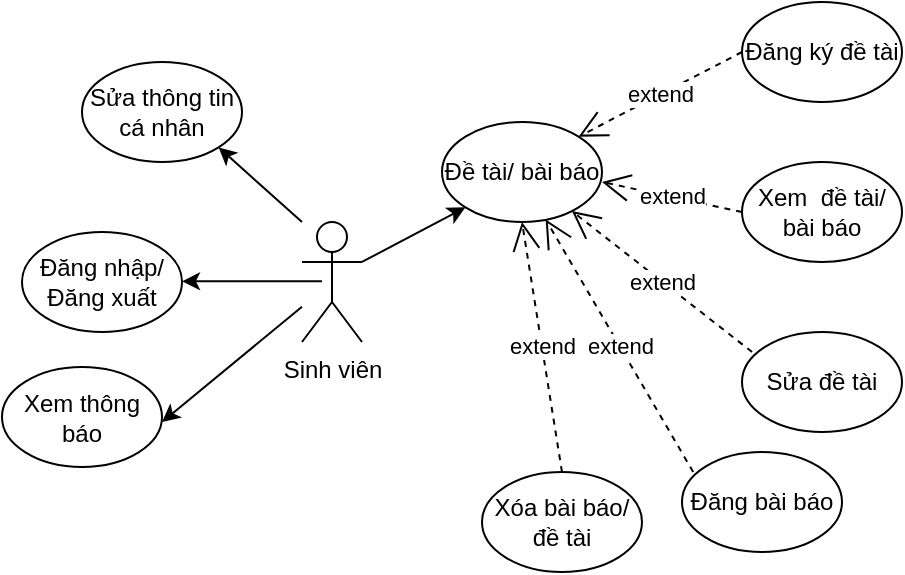 <mxfile version="25.0.3" pages="2">
  <diagram name="Page-1" id="LuKG0nvg6y8eXmbU_TSD">
    <mxGraphModel dx="2391" dy="1103" grid="1" gridSize="10" guides="1" tooltips="1" connect="1" arrows="1" fold="1" page="1" pageScale="1" pageWidth="850" pageHeight="1100" math="0" shadow="0">
      <root>
        <mxCell id="0" />
        <mxCell id="1" parent="0" />
        <mxCell id="9Q6M9egjWgZ-Fv7hqC8X-3" value="Sinh viên" style="shape=umlActor;verticalLabelPosition=bottom;verticalAlign=top;html=1;outlineConnect=0;" parent="1" vertex="1">
          <mxGeometry x="180" y="115" width="30" height="60" as="geometry" />
        </mxCell>
        <mxCell id="9Q6M9egjWgZ-Fv7hqC8X-5" value="Sửa thông tin cá nhân" style="ellipse;whiteSpace=wrap;html=1;" parent="1" vertex="1">
          <mxGeometry x="70" y="35" width="80" height="50" as="geometry" />
        </mxCell>
        <mxCell id="9Q6M9egjWgZ-Fv7hqC8X-6" value="Đăng nhập/ Đăng xuất" style="ellipse;whiteSpace=wrap;html=1;" parent="1" vertex="1">
          <mxGeometry x="40" y="120" width="80" height="50" as="geometry" />
        </mxCell>
        <mxCell id="9Q6M9egjWgZ-Fv7hqC8X-8" value="Xem thông báo" style="ellipse;whiteSpace=wrap;html=1;" parent="1" vertex="1">
          <mxGeometry x="30" y="187.5" width="80" height="50" as="geometry" />
        </mxCell>
        <mxCell id="9Q6M9egjWgZ-Fv7hqC8X-9" value="Đề tài/ bài báo" style="ellipse;whiteSpace=wrap;html=1;" parent="1" vertex="1">
          <mxGeometry x="250" y="65" width="80" height="50" as="geometry" />
        </mxCell>
        <mxCell id="9Q6M9egjWgZ-Fv7hqC8X-10" value="Đăng ký đề tài" style="ellipse;whiteSpace=wrap;html=1;" parent="1" vertex="1">
          <mxGeometry x="400" y="5" width="80" height="50" as="geometry" />
        </mxCell>
        <mxCell id="9Q6M9egjWgZ-Fv7hqC8X-11" value="Xem&amp;nbsp; đề tài/ bài báo" style="ellipse;whiteSpace=wrap;html=1;" parent="1" vertex="1">
          <mxGeometry x="400" y="85" width="80" height="50" as="geometry" />
        </mxCell>
        <mxCell id="9Q6M9egjWgZ-Fv7hqC8X-12" value="Sửa đề tài" style="ellipse;whiteSpace=wrap;html=1;" parent="1" vertex="1">
          <mxGeometry x="400" y="170" width="80" height="50" as="geometry" />
        </mxCell>
        <mxCell id="9Q6M9egjWgZ-Fv7hqC8X-16" value="" style="endArrow=classic;html=1;rounded=0;exitX=1;exitY=0.333;exitDx=0;exitDy=0;exitPerimeter=0;entryX=0;entryY=1;entryDx=0;entryDy=0;" parent="1" source="9Q6M9egjWgZ-Fv7hqC8X-3" target="9Q6M9egjWgZ-Fv7hqC8X-9" edge="1">
          <mxGeometry width="50" height="50" relative="1" as="geometry">
            <mxPoint x="210" y="170" as="sourcePoint" />
            <mxPoint x="290" y="100" as="targetPoint" />
          </mxGeometry>
        </mxCell>
        <mxCell id="9Q6M9egjWgZ-Fv7hqC8X-21" value="" style="endArrow=classic;html=1;rounded=0;" parent="1" source="9Q6M9egjWgZ-Fv7hqC8X-3" edge="1">
          <mxGeometry width="50" height="50" relative="1" as="geometry">
            <mxPoint x="180" y="155" as="sourcePoint" />
            <mxPoint x="110" y="215" as="targetPoint" />
          </mxGeometry>
        </mxCell>
        <mxCell id="9Q6M9egjWgZ-Fv7hqC8X-22" value="" style="endArrow=classic;html=1;rounded=0;entryX=1;entryY=1;entryDx=0;entryDy=0;" parent="1" target="9Q6M9egjWgZ-Fv7hqC8X-5" edge="1">
          <mxGeometry width="50" height="50" relative="1" as="geometry">
            <mxPoint x="180" y="115" as="sourcePoint" />
            <mxPoint x="140" y="85" as="targetPoint" />
          </mxGeometry>
        </mxCell>
        <mxCell id="9Q6M9egjWgZ-Fv7hqC8X-23" value="" style="endArrow=classic;html=1;rounded=0;" parent="1" edge="1">
          <mxGeometry width="50" height="50" relative="1" as="geometry">
            <mxPoint x="190" y="144.66" as="sourcePoint" />
            <mxPoint x="120" y="144.66" as="targetPoint" />
          </mxGeometry>
        </mxCell>
        <mxCell id="9Q6M9egjWgZ-Fv7hqC8X-24" value="extend" style="endArrow=open;endSize=12;dashed=1;html=1;rounded=0;exitX=0.063;exitY=0.2;exitDx=0;exitDy=0;exitPerimeter=0;" parent="1" source="9Q6M9egjWgZ-Fv7hqC8X-12" target="9Q6M9egjWgZ-Fv7hqC8X-9" edge="1">
          <mxGeometry width="160" relative="1" as="geometry">
            <mxPoint x="365" y="165" as="sourcePoint" />
            <mxPoint x="295" y="115" as="targetPoint" />
          </mxGeometry>
        </mxCell>
        <mxCell id="9Q6M9egjWgZ-Fv7hqC8X-25" value="extend" style="endArrow=open;endSize=12;dashed=1;html=1;rounded=0;entryX=1;entryY=0;entryDx=0;entryDy=0;exitX=0;exitY=0.5;exitDx=0;exitDy=0;" parent="1" source="9Q6M9egjWgZ-Fv7hqC8X-10" target="9Q6M9egjWgZ-Fv7hqC8X-9" edge="1">
          <mxGeometry width="160" relative="1" as="geometry">
            <mxPoint x="370" y="55" as="sourcePoint" />
            <mxPoint x="290" y="95" as="targetPoint" />
          </mxGeometry>
        </mxCell>
        <mxCell id="9Q6M9egjWgZ-Fv7hqC8X-26" value="extend" style="endArrow=open;endSize=12;dashed=1;html=1;rounded=0;exitX=0;exitY=0.5;exitDx=0;exitDy=0;" parent="1" source="9Q6M9egjWgZ-Fv7hqC8X-11" edge="1">
          <mxGeometry width="160" relative="1" as="geometry">
            <mxPoint x="405" y="195" as="sourcePoint" />
            <mxPoint x="330" y="95" as="targetPoint" />
          </mxGeometry>
        </mxCell>
        <mxCell id="9Q6M9egjWgZ-Fv7hqC8X-82" value="extend" style="endArrow=open;endSize=12;dashed=1;html=1;rounded=0;entryX=0.648;entryY=0.974;entryDx=0;entryDy=0;entryPerimeter=0;exitX=0.07;exitY=0.2;exitDx=0;exitDy=0;exitPerimeter=0;" parent="1" source="9Q6M9egjWgZ-Fv7hqC8X-83" target="9Q6M9egjWgZ-Fv7hqC8X-9" edge="1">
          <mxGeometry width="160" relative="1" as="geometry">
            <mxPoint x="370" y="240" as="sourcePoint" />
            <mxPoint x="270" y="130" as="targetPoint" />
          </mxGeometry>
        </mxCell>
        <mxCell id="9Q6M9egjWgZ-Fv7hqC8X-83" value="Đăng bài báo" style="ellipse;whiteSpace=wrap;html=1;" parent="1" vertex="1">
          <mxGeometry x="370" y="230" width="80" height="50" as="geometry" />
        </mxCell>
        <mxCell id="9Q6M9egjWgZ-Fv7hqC8X-84" value="Xóa bài báo/ đề tài" style="ellipse;whiteSpace=wrap;html=1;" parent="1" vertex="1">
          <mxGeometry x="270" y="240" width="80" height="50" as="geometry" />
        </mxCell>
        <mxCell id="9Q6M9egjWgZ-Fv7hqC8X-85" value="extend" style="endArrow=open;endSize=12;dashed=1;html=1;rounded=0;entryX=0.5;entryY=1;entryDx=0;entryDy=0;exitX=0.5;exitY=0;exitDx=0;exitDy=0;" parent="1" source="9Q6M9egjWgZ-Fv7hqC8X-84" target="9Q6M9egjWgZ-Fv7hqC8X-9" edge="1">
          <mxGeometry width="160" relative="1" as="geometry">
            <mxPoint x="367" y="248" as="sourcePoint" />
            <mxPoint x="273" y="120" as="targetPoint" />
          </mxGeometry>
        </mxCell>
      </root>
    </mxGraphModel>
  </diagram>
  <diagram id="69wECQDE67QujWCm17ky" name="Page-2">
    <mxGraphModel dx="1395" dy="643" grid="1" gridSize="10" guides="1" tooltips="1" connect="1" arrows="1" fold="1" page="1" pageScale="1" pageWidth="850" pageHeight="1100" math="0" shadow="0">
      <root>
        <mxCell id="0" />
        <mxCell id="1" parent="0" />
        <mxCell id="qOkqv1ee3sYDBOUJz5UH-1" value="admin" style="shape=umlActor;verticalLabelPosition=bottom;verticalAlign=top;html=1;outlineConnect=0;" vertex="1" parent="1">
          <mxGeometry x="290" y="360" width="30" height="60" as="geometry" />
        </mxCell>
        <mxCell id="qOkqv1ee3sYDBOUJz5UH-2" value="Đăng nhập/ Đăng xuất" style="ellipse;whiteSpace=wrap;html=1;" vertex="1" parent="1">
          <mxGeometry x="120" y="320" width="80" height="50" as="geometry" />
        </mxCell>
        <mxCell id="qOkqv1ee3sYDBOUJz5UH-3" value="Sửa thông tin cá nhân" style="ellipse;whiteSpace=wrap;html=1;" vertex="1" parent="1">
          <mxGeometry x="85" y="205" width="150" height="50" as="geometry" />
        </mxCell>
        <mxCell id="qOkqv1ee3sYDBOUJz5UH-4" value="Quản lý user" style="ellipse;whiteSpace=wrap;html=1;" vertex="1" parent="1">
          <mxGeometry x="250" y="480" width="80" height="50" as="geometry" />
        </mxCell>
        <mxCell id="qOkqv1ee3sYDBOUJz5UH-5" value="Thêm user" style="ellipse;whiteSpace=wrap;html=1;" vertex="1" parent="1">
          <mxGeometry x="140" y="610" width="80" height="50" as="geometry" />
        </mxCell>
        <mxCell id="qOkqv1ee3sYDBOUJz5UH-6" value="Sửa user" style="ellipse;whiteSpace=wrap;html=1;" vertex="1" parent="1">
          <mxGeometry x="250" y="610" width="80" height="50" as="geometry" />
        </mxCell>
        <mxCell id="qOkqv1ee3sYDBOUJz5UH-7" value="Xóa user" style="ellipse;whiteSpace=wrap;html=1;" vertex="1" parent="1">
          <mxGeometry x="360" y="610" width="80" height="50" as="geometry" />
        </mxCell>
        <mxCell id="qOkqv1ee3sYDBOUJz5UH-8" value="Xem user" style="ellipse;whiteSpace=wrap;html=1;" vertex="1" parent="1">
          <mxGeometry x="30" y="610" width="80" height="50" as="geometry" />
        </mxCell>
        <mxCell id="qOkqv1ee3sYDBOUJz5UH-9" value="extend" style="endArrow=open;endSize=12;dashed=1;html=1;rounded=0;exitX=0.5;exitY=0;exitDx=0;exitDy=0;entryX=0;entryY=0.5;entryDx=0;entryDy=0;" edge="1" parent="1" source="qOkqv1ee3sYDBOUJz5UH-8" target="qOkqv1ee3sYDBOUJz5UH-4">
          <mxGeometry width="160" relative="1" as="geometry">
            <mxPoint x="165" y="470" as="sourcePoint" />
            <mxPoint x="50" y="490" as="targetPoint" />
          </mxGeometry>
        </mxCell>
        <mxCell id="qOkqv1ee3sYDBOUJz5UH-10" value="extend" style="endArrow=open;endSize=12;dashed=1;html=1;rounded=0;exitX=0.5;exitY=0;exitDx=0;exitDy=0;entryX=0;entryY=1;entryDx=0;entryDy=0;" edge="1" parent="1" target="qOkqv1ee3sYDBOUJz5UH-4">
          <mxGeometry width="160" relative="1" as="geometry">
            <mxPoint x="180" y="610" as="sourcePoint" />
            <mxPoint x="360" y="505" as="targetPoint" />
          </mxGeometry>
        </mxCell>
        <mxCell id="qOkqv1ee3sYDBOUJz5UH-11" value="extend" style="endArrow=open;endSize=12;dashed=1;html=1;rounded=0;exitX=0.5;exitY=0;exitDx=0;exitDy=0;entryX=0.403;entryY=0.99;entryDx=0;entryDy=0;entryPerimeter=0;" edge="1" parent="1" source="qOkqv1ee3sYDBOUJz5UH-6" target="qOkqv1ee3sYDBOUJz5UH-4">
          <mxGeometry width="160" relative="1" as="geometry">
            <mxPoint x="90" y="630" as="sourcePoint" />
            <mxPoint x="270" y="525" as="targetPoint" />
          </mxGeometry>
        </mxCell>
        <mxCell id="qOkqv1ee3sYDBOUJz5UH-12" value="extend" style="endArrow=open;endSize=12;dashed=1;html=1;rounded=0;exitX=0.5;exitY=0;exitDx=0;exitDy=0;entryX=0.403;entryY=0.99;entryDx=0;entryDy=0;entryPerimeter=0;" edge="1" parent="1" source="qOkqv1ee3sYDBOUJz5UH-7">
          <mxGeometry width="160" relative="1" as="geometry">
            <mxPoint x="338" y="590" as="sourcePoint" />
            <mxPoint x="330" y="510" as="targetPoint" />
          </mxGeometry>
        </mxCell>
        <mxCell id="qOkqv1ee3sYDBOUJz5UH-13" value="" style="endArrow=classic;html=1;rounded=0;entryX=1.02;entryY=0.654;entryDx=0;entryDy=0;entryPerimeter=0;" edge="1" parent="1" source="qOkqv1ee3sYDBOUJz5UH-1" target="qOkqv1ee3sYDBOUJz5UH-3">
          <mxGeometry width="50" height="50" relative="1" as="geometry">
            <mxPoint x="260" y="340" as="sourcePoint" />
            <mxPoint x="300" y="320" as="targetPoint" />
          </mxGeometry>
        </mxCell>
        <mxCell id="qOkqv1ee3sYDBOUJz5UH-14" value="" style="endArrow=classic;html=1;rounded=0;entryX=1.026;entryY=0.574;entryDx=0;entryDy=0;entryPerimeter=0;exitX=0;exitY=0.333;exitDx=0;exitDy=0;exitPerimeter=0;" edge="1" parent="1" source="qOkqv1ee3sYDBOUJz5UH-1" target="qOkqv1ee3sYDBOUJz5UH-2">
          <mxGeometry width="50" height="50" relative="1" as="geometry">
            <mxPoint x="278" y="420" as="sourcePoint" />
            <mxPoint x="200" y="305" as="targetPoint" />
          </mxGeometry>
        </mxCell>
        <mxCell id="qOkqv1ee3sYDBOUJz5UH-15" value="" style="endArrow=classic;html=1;rounded=0;entryX=0.573;entryY=-0.028;entryDx=0;entryDy=0;entryPerimeter=0;" edge="1" parent="1" target="qOkqv1ee3sYDBOUJz5UH-4">
          <mxGeometry width="50" height="50" relative="1" as="geometry">
            <mxPoint x="300" y="440" as="sourcePoint" />
            <mxPoint x="222" y="369" as="targetPoint" />
          </mxGeometry>
        </mxCell>
        <mxCell id="qOkqv1ee3sYDBOUJz5UH-16" value="Đề tài/ bài báo" style="ellipse;whiteSpace=wrap;html=1;" vertex="1" parent="1">
          <mxGeometry x="370" y="290" width="80" height="50" as="geometry" />
        </mxCell>
        <mxCell id="qOkqv1ee3sYDBOUJz5UH-17" value="" style="endArrow=classic;html=1;rounded=0;entryX=0;entryY=0.6;entryDx=0;entryDy=0;entryPerimeter=0;" edge="1" parent="1" target="qOkqv1ee3sYDBOUJz5UH-16">
          <mxGeometry width="50" height="50" relative="1" as="geometry">
            <mxPoint x="320" y="370" as="sourcePoint" />
            <mxPoint x="370" y="320" as="targetPoint" />
          </mxGeometry>
        </mxCell>
        <mxCell id="qOkqv1ee3sYDBOUJz5UH-18" value="Phân công xét duyệt" style="ellipse;whiteSpace=wrap;html=1;" vertex="1" parent="1">
          <mxGeometry x="480" y="200" width="120" height="35" as="geometry" />
        </mxCell>
        <mxCell id="qOkqv1ee3sYDBOUJz5UH-19" value="Xem&amp;nbsp; đề tài/ bài báo" style="ellipse;whiteSpace=wrap;html=1;" vertex="1" parent="1">
          <mxGeometry x="520" y="302.5" width="80" height="50" as="geometry" />
        </mxCell>
        <mxCell id="qOkqv1ee3sYDBOUJz5UH-20" value="Phân công chấm điểm" style="ellipse;whiteSpace=wrap;html=1;" vertex="1" parent="1">
          <mxGeometry x="520" y="412.5" width="80" height="50" as="geometry" />
        </mxCell>
        <mxCell id="qOkqv1ee3sYDBOUJz5UH-21" value="" style="endArrow=classic;html=1;rounded=0;entryX=0;entryY=0.5;entryDx=0;entryDy=0;exitX=1;exitY=0;exitDx=0;exitDy=0;" edge="1" parent="1" source="qOkqv1ee3sYDBOUJz5UH-16" target="qOkqv1ee3sYDBOUJz5UH-18">
          <mxGeometry width="50" height="50" relative="1" as="geometry">
            <mxPoint x="480" y="270" as="sourcePoint" />
            <mxPoint x="530" y="220" as="targetPoint" />
          </mxGeometry>
        </mxCell>
        <mxCell id="qOkqv1ee3sYDBOUJz5UH-22" value="" style="endArrow=classic;html=1;rounded=0;exitX=1.022;exitY=0.655;exitDx=0;exitDy=0;exitPerimeter=0;entryX=0.033;entryY=0.448;entryDx=0;entryDy=0;entryPerimeter=0;" edge="1" parent="1" source="qOkqv1ee3sYDBOUJz5UH-16" target="qOkqv1ee3sYDBOUJz5UH-19">
          <mxGeometry width="50" height="50" relative="1" as="geometry">
            <mxPoint x="480" y="283" as="sourcePoint" />
            <mxPoint x="550" y="320" as="targetPoint" />
          </mxGeometry>
        </mxCell>
        <mxCell id="qOkqv1ee3sYDBOUJz5UH-23" value="" style="endArrow=classic;html=1;rounded=0;entryX=0.218;entryY=0.051;entryDx=0;entryDy=0;entryPerimeter=0;exitX=1;exitY=1;exitDx=0;exitDy=0;" edge="1" parent="1" source="qOkqv1ee3sYDBOUJz5UH-16" target="qOkqv1ee3sYDBOUJz5UH-20">
          <mxGeometry width="50" height="50" relative="1" as="geometry">
            <mxPoint x="490" y="320" as="sourcePoint" />
            <mxPoint x="560" y="410" as="targetPoint" />
          </mxGeometry>
        </mxCell>
        <mxCell id="qOkqv1ee3sYDBOUJz5UH-24" value="Xem" style="ellipse;whiteSpace=wrap;html=1;" vertex="1" parent="1">
          <mxGeometry x="670" y="120" width="60" height="30" as="geometry" />
        </mxCell>
        <mxCell id="qOkqv1ee3sYDBOUJz5UH-25" value="Thêm" style="ellipse;whiteSpace=wrap;html=1;" vertex="1" parent="1">
          <mxGeometry x="670" y="175" width="60" height="30" as="geometry" />
        </mxCell>
        <mxCell id="qOkqv1ee3sYDBOUJz5UH-26" value="Sửa" style="ellipse;whiteSpace=wrap;html=1;" vertex="1" parent="1">
          <mxGeometry x="670" y="225" width="60" height="30" as="geometry" />
        </mxCell>
        <mxCell id="qOkqv1ee3sYDBOUJz5UH-27" value="Xóa" style="ellipse;whiteSpace=wrap;html=1;" vertex="1" parent="1">
          <mxGeometry x="670" y="285" width="60" height="30" as="geometry" />
        </mxCell>
        <mxCell id="qOkqv1ee3sYDBOUJz5UH-28" value="extend" style="endArrow=open;endSize=12;dashed=1;html=1;rounded=0;exitX=0;exitY=0.5;exitDx=0;exitDy=0;entryX=0.403;entryY=0.99;entryDx=0;entryDy=0;entryPerimeter=0;" edge="1" parent="1" source="qOkqv1ee3sYDBOUJz5UH-27">
          <mxGeometry width="160" relative="1" as="geometry">
            <mxPoint x="650" y="335" as="sourcePoint" />
            <mxPoint x="580" y="235" as="targetPoint" />
          </mxGeometry>
        </mxCell>
        <mxCell id="qOkqv1ee3sYDBOUJz5UH-29" value="extend" style="endArrow=open;endSize=12;dashed=1;html=1;rounded=0;exitX=0;exitY=0;exitDx=0;exitDy=0;entryX=1;entryY=0.5;entryDx=0;entryDy=0;" edge="1" parent="1" source="qOkqv1ee3sYDBOUJz5UH-26" target="qOkqv1ee3sYDBOUJz5UH-18">
          <mxGeometry width="160" relative="1" as="geometry">
            <mxPoint x="660" y="260" as="sourcePoint" />
            <mxPoint x="600" y="205" as="targetPoint" />
          </mxGeometry>
        </mxCell>
        <mxCell id="qOkqv1ee3sYDBOUJz5UH-30" value="extend" style="endArrow=open;endSize=12;dashed=1;html=1;rounded=0;exitX=-0.008;exitY=0.359;exitDx=0;exitDy=0;entryX=0.5;entryY=0;entryDx=0;entryDy=0;exitPerimeter=0;" edge="1" parent="1" source="qOkqv1ee3sYDBOUJz5UH-24" target="qOkqv1ee3sYDBOUJz5UH-18">
          <mxGeometry width="160" relative="1" as="geometry">
            <mxPoint x="610" y="130" as="sourcePoint" />
            <mxPoint x="550" y="75" as="targetPoint" />
          </mxGeometry>
        </mxCell>
        <mxCell id="qOkqv1ee3sYDBOUJz5UH-31" value="extend" style="endArrow=open;endSize=12;dashed=1;html=1;rounded=0;exitX=0.02;exitY=0.347;exitDx=0;exitDy=0;entryX=1;entryY=0;entryDx=0;entryDy=0;exitPerimeter=0;" edge="1" parent="1" source="qOkqv1ee3sYDBOUJz5UH-25" target="qOkqv1ee3sYDBOUJz5UH-18">
          <mxGeometry width="160" relative="1" as="geometry">
            <mxPoint x="650" y="146" as="sourcePoint" />
            <mxPoint x="570" y="195" as="targetPoint" />
          </mxGeometry>
        </mxCell>
        <mxCell id="qOkqv1ee3sYDBOUJz5UH-32" value="Xem" style="ellipse;whiteSpace=wrap;html=1;" vertex="1" parent="1">
          <mxGeometry x="660" y="352.5" width="60" height="30" as="geometry" />
        </mxCell>
        <mxCell id="qOkqv1ee3sYDBOUJz5UH-33" value="Thêm" style="ellipse;whiteSpace=wrap;html=1;" vertex="1" parent="1">
          <mxGeometry x="660" y="402.5" width="60" height="30" as="geometry" />
        </mxCell>
        <mxCell id="qOkqv1ee3sYDBOUJz5UH-34" value="Sửa" style="ellipse;whiteSpace=wrap;html=1;" vertex="1" parent="1">
          <mxGeometry x="660" y="452.5" width="60" height="30" as="geometry" />
        </mxCell>
        <mxCell id="qOkqv1ee3sYDBOUJz5UH-35" value="Xóa" style="ellipse;whiteSpace=wrap;html=1;" vertex="1" parent="1">
          <mxGeometry x="660" y="502.5" width="60" height="30" as="geometry" />
        </mxCell>
        <mxCell id="qOkqv1ee3sYDBOUJz5UH-36" value="extend" style="endArrow=open;endSize=12;dashed=1;html=1;rounded=0;exitX=0;exitY=0.5;exitDx=0;exitDy=0;entryX=1;entryY=1;entryDx=0;entryDy=0;" edge="1" parent="1" source="qOkqv1ee3sYDBOUJz5UH-35" target="qOkqv1ee3sYDBOUJz5UH-20">
          <mxGeometry width="160" relative="1" as="geometry">
            <mxPoint x="640" y="557.5" as="sourcePoint" />
            <mxPoint x="570" y="457.5" as="targetPoint" />
          </mxGeometry>
        </mxCell>
        <mxCell id="qOkqv1ee3sYDBOUJz5UH-37" value="extend" style="endArrow=open;endSize=12;dashed=1;html=1;rounded=0;exitX=0;exitY=0.5;exitDx=0;exitDy=0;entryX=0.721;entryY=-0.007;entryDx=0;entryDy=0;entryPerimeter=0;" edge="1" parent="1" source="qOkqv1ee3sYDBOUJz5UH-32" target="qOkqv1ee3sYDBOUJz5UH-20">
          <mxGeometry width="160" relative="1" as="geometry">
            <mxPoint x="660" y="422.5" as="sourcePoint" />
            <mxPoint x="588" y="360.5" as="targetPoint" />
          </mxGeometry>
        </mxCell>
        <mxCell id="qOkqv1ee3sYDBOUJz5UH-38" value="extend" style="endArrow=open;endSize=12;dashed=1;html=1;rounded=0;entryX=0.979;entryY=0.353;entryDx=0;entryDy=0;entryPerimeter=0;" edge="1" parent="1" target="qOkqv1ee3sYDBOUJz5UH-20">
          <mxGeometry width="160" relative="1" as="geometry">
            <mxPoint x="660" y="412.5" as="sourcePoint" />
            <mxPoint x="580" y="452.5" as="targetPoint" />
          </mxGeometry>
        </mxCell>
        <mxCell id="qOkqv1ee3sYDBOUJz5UH-39" value="extend" style="endArrow=open;endSize=12;dashed=1;html=1;rounded=0;entryX=1;entryY=1;entryDx=0;entryDy=0;exitX=0;exitY=0.5;exitDx=0;exitDy=0;" edge="1" parent="1" source="qOkqv1ee3sYDBOUJz5UH-34">
          <mxGeometry width="160" relative="1" as="geometry">
            <mxPoint x="686" y="472.5" as="sourcePoint" />
            <mxPoint x="600" y="442.5" as="targetPoint" />
          </mxGeometry>
        </mxCell>
        <mxCell id="qOkqv1ee3sYDBOUJz5UH-40" value="Thông báo" style="ellipse;whiteSpace=wrap;html=1;" vertex="1" parent="1">
          <mxGeometry x="450" y="502.5" width="80" height="50" as="geometry" />
        </mxCell>
        <mxCell id="qOkqv1ee3sYDBOUJz5UH-41" value="" style="endArrow=classic;html=1;rounded=0;" edge="1" parent="1" target="qOkqv1ee3sYDBOUJz5UH-40">
          <mxGeometry width="50" height="50" relative="1" as="geometry">
            <mxPoint x="320" y="405" as="sourcePoint" />
            <mxPoint x="380" y="502.5" as="targetPoint" />
          </mxGeometry>
        </mxCell>
        <mxCell id="qOkqv1ee3sYDBOUJz5UH-42" value="Xem thông báo" style="ellipse;whiteSpace=wrap;html=1;" vertex="1" parent="1">
          <mxGeometry x="660" y="570" width="100" height="40" as="geometry" />
        </mxCell>
        <mxCell id="qOkqv1ee3sYDBOUJz5UH-43" value="Đăng thông báo" style="ellipse;whiteSpace=wrap;html=1;" vertex="1" parent="1">
          <mxGeometry x="620" y="620" width="90" height="50" as="geometry" />
        </mxCell>
        <mxCell id="qOkqv1ee3sYDBOUJz5UH-44" value="Sửa thông báo" style="ellipse;whiteSpace=wrap;html=1;" vertex="1" parent="1">
          <mxGeometry x="540" y="660" width="100" height="50" as="geometry" />
        </mxCell>
        <mxCell id="qOkqv1ee3sYDBOUJz5UH-45" value="Xóa thông báo" style="ellipse;whiteSpace=wrap;html=1;" vertex="1" parent="1">
          <mxGeometry x="430" y="670" width="100" height="40" as="geometry" />
        </mxCell>
        <mxCell id="qOkqv1ee3sYDBOUJz5UH-46" value="extend" style="endArrow=open;endSize=12;dashed=1;html=1;rounded=0;exitX=0.5;exitY=0;exitDx=0;exitDy=0;entryX=0.5;entryY=1;entryDx=0;entryDy=0;" edge="1" parent="1" source="qOkqv1ee3sYDBOUJz5UH-45" target="qOkqv1ee3sYDBOUJz5UH-40">
          <mxGeometry width="160" relative="1" as="geometry">
            <mxPoint x="500" y="680" as="sourcePoint" />
            <mxPoint x="430" y="580" as="targetPoint" />
          </mxGeometry>
        </mxCell>
        <mxCell id="qOkqv1ee3sYDBOUJz5UH-47" value="extend" style="endArrow=open;endSize=12;dashed=1;html=1;rounded=0;exitX=0.5;exitY=0;exitDx=0;exitDy=0;entryX=1;entryY=1;entryDx=0;entryDy=0;" edge="1" parent="1" source="qOkqv1ee3sYDBOUJz5UH-44" target="qOkqv1ee3sYDBOUJz5UH-40">
          <mxGeometry width="160" relative="1" as="geometry">
            <mxPoint x="559.78" y="649.5" as="sourcePoint" />
            <mxPoint x="559.78" y="532.5" as="targetPoint" />
          </mxGeometry>
        </mxCell>
        <mxCell id="qOkqv1ee3sYDBOUJz5UH-48" value="extend" style="endArrow=open;endSize=12;dashed=1;html=1;rounded=0;exitX=0.042;exitY=0.207;exitDx=0;exitDy=0;entryX=0.974;entryY=0.644;entryDx=0;entryDy=0;exitPerimeter=0;entryPerimeter=0;" edge="1" parent="1" source="qOkqv1ee3sYDBOUJz5UH-43" target="qOkqv1ee3sYDBOUJz5UH-40">
          <mxGeometry width="160" relative="1" as="geometry">
            <mxPoint x="637" y="635" as="sourcePoint" />
            <mxPoint x="570" y="520" as="targetPoint" />
          </mxGeometry>
        </mxCell>
        <mxCell id="qOkqv1ee3sYDBOUJz5UH-49" value="extend" style="endArrow=open;endSize=12;dashed=1;html=1;rounded=0;entryX=1;entryY=0.35;entryDx=0;entryDy=0;entryPerimeter=0;" edge="1" parent="1" source="qOkqv1ee3sYDBOUJz5UH-42" target="qOkqv1ee3sYDBOUJz5UH-40">
          <mxGeometry width="160" relative="1" as="geometry">
            <mxPoint x="637" y="585" as="sourcePoint" />
            <mxPoint x="570" y="470" as="targetPoint" />
          </mxGeometry>
        </mxCell>
        <mxCell id="qOkqv1ee3sYDBOUJz5UH-50" value="Quản lý bài báo từ crawl data" style="ellipse;whiteSpace=wrap;html=1;" vertex="1" parent="1">
          <mxGeometry x="60" y="420" width="100" height="60" as="geometry" />
        </mxCell>
        <mxCell id="qOkqv1ee3sYDBOUJz5UH-51" value="" style="endArrow=classic;html=1;rounded=0;entryX=0.98;entryY=0.228;entryDx=0;entryDy=0;entryPerimeter=0;" edge="1" parent="1" target="qOkqv1ee3sYDBOUJz5UH-50">
          <mxGeometry width="50" height="50" relative="1" as="geometry">
            <mxPoint x="300" y="392.5" as="sourcePoint" />
            <mxPoint x="160" y="442.5" as="targetPoint" />
          </mxGeometry>
        </mxCell>
        <mxCell id="qOkqv1ee3sYDBOUJz5UH-52" value="Quản lý bài báo đăng&amp;nbsp;&lt;div&gt;từ sinh viên&lt;/div&gt;" style="ellipse;whiteSpace=wrap;html=1;" vertex="1" parent="1">
          <mxGeometry x="275" y="175" width="150" height="50" as="geometry" />
        </mxCell>
        <mxCell id="qOkqv1ee3sYDBOUJz5UH-53" value="" style="endArrow=classic;html=1;rounded=0;entryX=0.5;entryY=1;entryDx=0;entryDy=0;" edge="1" parent="1" target="qOkqv1ee3sYDBOUJz5UH-52">
          <mxGeometry width="50" height="50" relative="1" as="geometry">
            <mxPoint x="315" y="350" as="sourcePoint" />
            <mxPoint x="325" y="260" as="targetPoint" />
          </mxGeometry>
        </mxCell>
      </root>
    </mxGraphModel>
  </diagram>
</mxfile>
